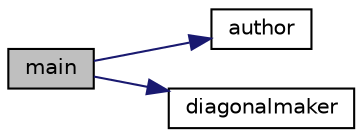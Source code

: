 digraph "main"
{
 // LATEX_PDF_SIZE
  edge [fontname="Helvetica",fontsize="10",labelfontname="Helvetica",labelfontsize="10"];
  node [fontname="Helvetica",fontsize="10",shape=record];
  rankdir="LR";
  Node1 [label="main",height=0.2,width=0.4,color="black", fillcolor="grey75", style="filled", fontcolor="black",tooltip="This is a simple int main function."];
  Node1 -> Node2 [color="midnightblue",fontsize="10",style="solid",fontname="Helvetica"];
  Node2 [label="author",height=0.2,width=0.4,color="black", fillcolor="white", style="filled",URL="$main_8c.html#ad0ce3f6fbea5969668bcce88c1d3d7e6",tooltip="This function gets name and surname of author and outputs it into the console."];
  Node1 -> Node3 [color="midnightblue",fontsize="10",style="solid",fontname="Helvetica"];
  Node3 [label="diagonalmaker",height=0.2,width=0.4,color="black", fillcolor="white", style="filled",URL="$main_8c.html#a9870412312b2edf1cd16455891a1a954",tooltip="This function searches for the longest uninterrupted sequence out of all elements of given masive tha..."];
}
